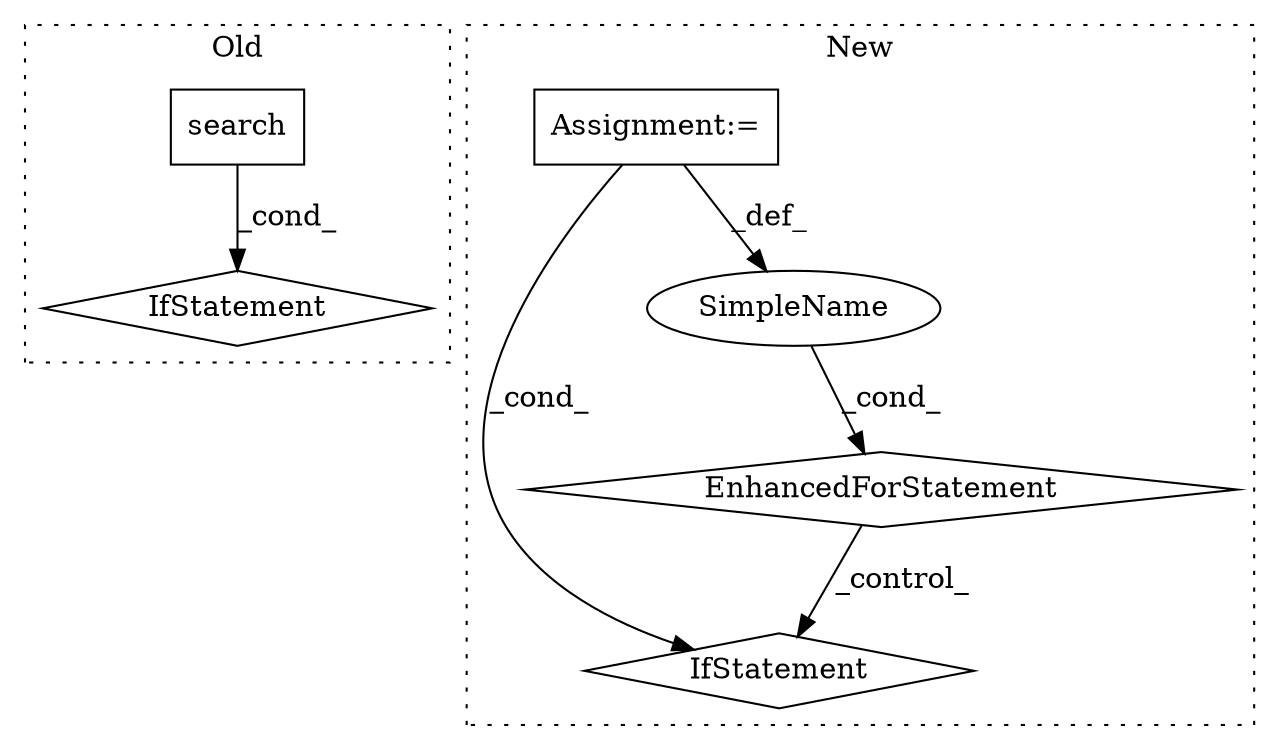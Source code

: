 digraph G {
subgraph cluster0 {
1 [label="search" a="32" s="2050,2146" l="7,1" shape="box"];
4 [label="IfStatement" a="25" s="2159,2172" l="4,2" shape="diamond"];
label = "Old";
style="dotted";
}
subgraph cluster1 {
2 [label="EnhancedForStatement" a="70" s="2544,2665" l="65,2" shape="diamond"];
3 [label="Assignment:=" a="7" s="2544,2665" l="65,2" shape="box"];
5 [label="IfStatement" a="25" s="2772,2821" l="4,2" shape="diamond"];
6 [label="SimpleName" a="42" s="2616" l="4" shape="ellipse"];
label = "New";
style="dotted";
}
1 -> 4 [label="_cond_"];
2 -> 5 [label="_control_"];
3 -> 5 [label="_cond_"];
3 -> 6 [label="_def_"];
6 -> 2 [label="_cond_"];
}